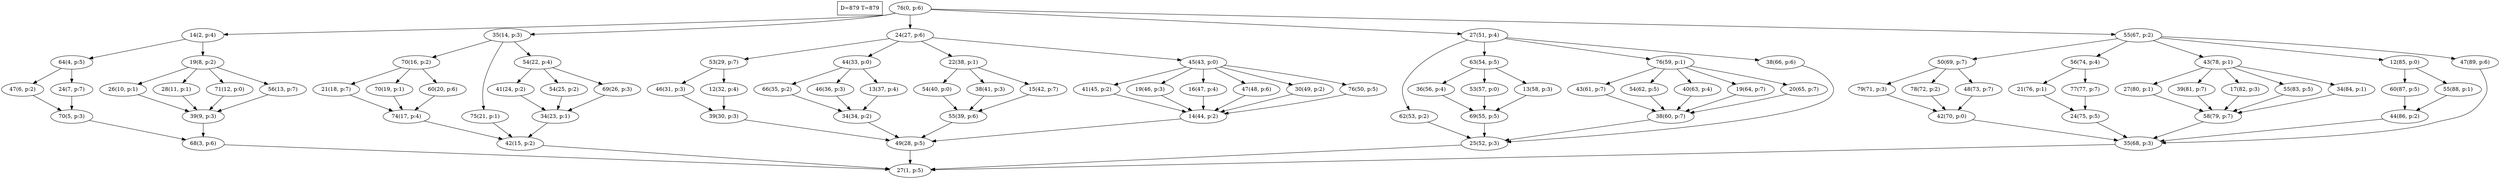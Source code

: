 digraph Task {
i [shape=box, label="D=879 T=879"]; 
0 [label="76(0, p:6)"];
1 [label="27(1, p:5)"];
2 [label="14(2, p:4)"];
3 [label="68(3, p:6)"];
4 [label="64(4, p:5)"];
5 [label="70(5, p:3)"];
6 [label="47(6, p:2)"];
7 [label="24(7, p:7)"];
8 [label="19(8, p:2)"];
9 [label="39(9, p:3)"];
10 [label="26(10, p:1)"];
11 [label="28(11, p:1)"];
12 [label="71(12, p:0)"];
13 [label="56(13, p:7)"];
14 [label="35(14, p:3)"];
15 [label="42(15, p:2)"];
16 [label="70(16, p:2)"];
17 [label="74(17, p:4)"];
18 [label="21(18, p:7)"];
19 [label="70(19, p:1)"];
20 [label="60(20, p:6)"];
21 [label="75(21, p:1)"];
22 [label="54(22, p:4)"];
23 [label="34(23, p:1)"];
24 [label="41(24, p:2)"];
25 [label="54(25, p:2)"];
26 [label="69(26, p:3)"];
27 [label="24(27, p:6)"];
28 [label="49(28, p:5)"];
29 [label="53(29, p:7)"];
30 [label="39(30, p:3)"];
31 [label="46(31, p:3)"];
32 [label="12(32, p:4)"];
33 [label="44(33, p:0)"];
34 [label="34(34, p:2)"];
35 [label="66(35, p:2)"];
36 [label="46(36, p:3)"];
37 [label="13(37, p:4)"];
38 [label="22(38, p:1)"];
39 [label="55(39, p:6)"];
40 [label="54(40, p:0)"];
41 [label="38(41, p:3)"];
42 [label="15(42, p:7)"];
43 [label="45(43, p:0)"];
44 [label="14(44, p:2)"];
45 [label="41(45, p:2)"];
46 [label="19(46, p:3)"];
47 [label="16(47, p:4)"];
48 [label="47(48, p:6)"];
49 [label="30(49, p:2)"];
50 [label="76(50, p:5)"];
51 [label="27(51, p:4)"];
52 [label="25(52, p:3)"];
53 [label="62(53, p:2)"];
54 [label="63(54, p:5)"];
55 [label="69(55, p:5)"];
56 [label="36(56, p:4)"];
57 [label="53(57, p:0)"];
58 [label="13(58, p:3)"];
59 [label="76(59, p:1)"];
60 [label="38(60, p:7)"];
61 [label="43(61, p:7)"];
62 [label="54(62, p:5)"];
63 [label="40(63, p:4)"];
64 [label="19(64, p:7)"];
65 [label="20(65, p:7)"];
66 [label="38(66, p:6)"];
67 [label="55(67, p:2)"];
68 [label="35(68, p:3)"];
69 [label="50(69, p:7)"];
70 [label="42(70, p:0)"];
71 [label="79(71, p:3)"];
72 [label="78(72, p:2)"];
73 [label="48(73, p:7)"];
74 [label="56(74, p:4)"];
75 [label="24(75, p:5)"];
76 [label="21(76, p:1)"];
77 [label="77(77, p:7)"];
78 [label="43(78, p:1)"];
79 [label="58(79, p:7)"];
80 [label="27(80, p:1)"];
81 [label="39(81, p:7)"];
82 [label="17(82, p:3)"];
83 [label="55(83, p:5)"];
84 [label="34(84, p:1)"];
85 [label="12(85, p:0)"];
86 [label="44(86, p:2)"];
87 [label="60(87, p:5)"];
88 [label="55(88, p:1)"];
89 [label="47(89, p:6)"];
0 -> 2;
0 -> 14;
0 -> 27;
0 -> 51;
0 -> 67;
2 -> 4;
2 -> 8;
3 -> 1;
4 -> 6;
4 -> 7;
5 -> 3;
6 -> 5;
7 -> 5;
8 -> 10;
8 -> 11;
8 -> 12;
8 -> 13;
9 -> 3;
10 -> 9;
11 -> 9;
12 -> 9;
13 -> 9;
14 -> 16;
14 -> 21;
14 -> 22;
15 -> 1;
16 -> 18;
16 -> 19;
16 -> 20;
17 -> 15;
18 -> 17;
19 -> 17;
20 -> 17;
21 -> 15;
22 -> 24;
22 -> 25;
22 -> 26;
23 -> 15;
24 -> 23;
25 -> 23;
26 -> 23;
27 -> 29;
27 -> 33;
27 -> 38;
27 -> 43;
28 -> 1;
29 -> 31;
29 -> 32;
30 -> 28;
31 -> 30;
32 -> 30;
33 -> 35;
33 -> 36;
33 -> 37;
34 -> 28;
35 -> 34;
36 -> 34;
37 -> 34;
38 -> 40;
38 -> 41;
38 -> 42;
39 -> 28;
40 -> 39;
41 -> 39;
42 -> 39;
43 -> 45;
43 -> 46;
43 -> 47;
43 -> 48;
43 -> 49;
43 -> 50;
44 -> 28;
45 -> 44;
46 -> 44;
47 -> 44;
48 -> 44;
49 -> 44;
50 -> 44;
51 -> 53;
51 -> 54;
51 -> 59;
51 -> 66;
52 -> 1;
53 -> 52;
54 -> 56;
54 -> 57;
54 -> 58;
55 -> 52;
56 -> 55;
57 -> 55;
58 -> 55;
59 -> 61;
59 -> 62;
59 -> 63;
59 -> 64;
59 -> 65;
60 -> 52;
61 -> 60;
62 -> 60;
63 -> 60;
64 -> 60;
65 -> 60;
66 -> 52;
67 -> 69;
67 -> 74;
67 -> 78;
67 -> 85;
67 -> 89;
68 -> 1;
69 -> 71;
69 -> 72;
69 -> 73;
70 -> 68;
71 -> 70;
72 -> 70;
73 -> 70;
74 -> 76;
74 -> 77;
75 -> 68;
76 -> 75;
77 -> 75;
78 -> 80;
78 -> 81;
78 -> 82;
78 -> 83;
78 -> 84;
79 -> 68;
80 -> 79;
81 -> 79;
82 -> 79;
83 -> 79;
84 -> 79;
85 -> 87;
85 -> 88;
86 -> 68;
87 -> 86;
88 -> 86;
89 -> 68;
}